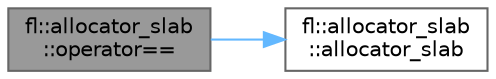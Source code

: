 digraph "fl::allocator_slab::operator=="
{
 // INTERACTIVE_SVG=YES
 // LATEX_PDF_SIZE
  bgcolor="transparent";
  edge [fontname=Helvetica,fontsize=10,labelfontname=Helvetica,labelfontsize=10];
  node [fontname=Helvetica,fontsize=10,shape=box,height=0.2,width=0.4];
  rankdir="LR";
  Node1 [id="Node000001",label="fl::allocator_slab\l::operator==",height=0.2,width=0.4,color="gray40", fillcolor="grey60", style="filled", fontcolor="black",tooltip=" "];
  Node1 -> Node2 [id="edge1_Node000001_Node000002",color="steelblue1",style="solid",tooltip=" "];
  Node2 [id="Node000002",label="fl::allocator_slab\l::allocator_slab",height=0.2,width=0.4,color="grey40", fillcolor="white", style="filled",URL="$d2/d79/classfl_1_1allocator__slab_a96b997ef78e965234b9f8212cf5f999c.html#a96b997ef78e965234b9f8212cf5f999c",tooltip=" "];
}
